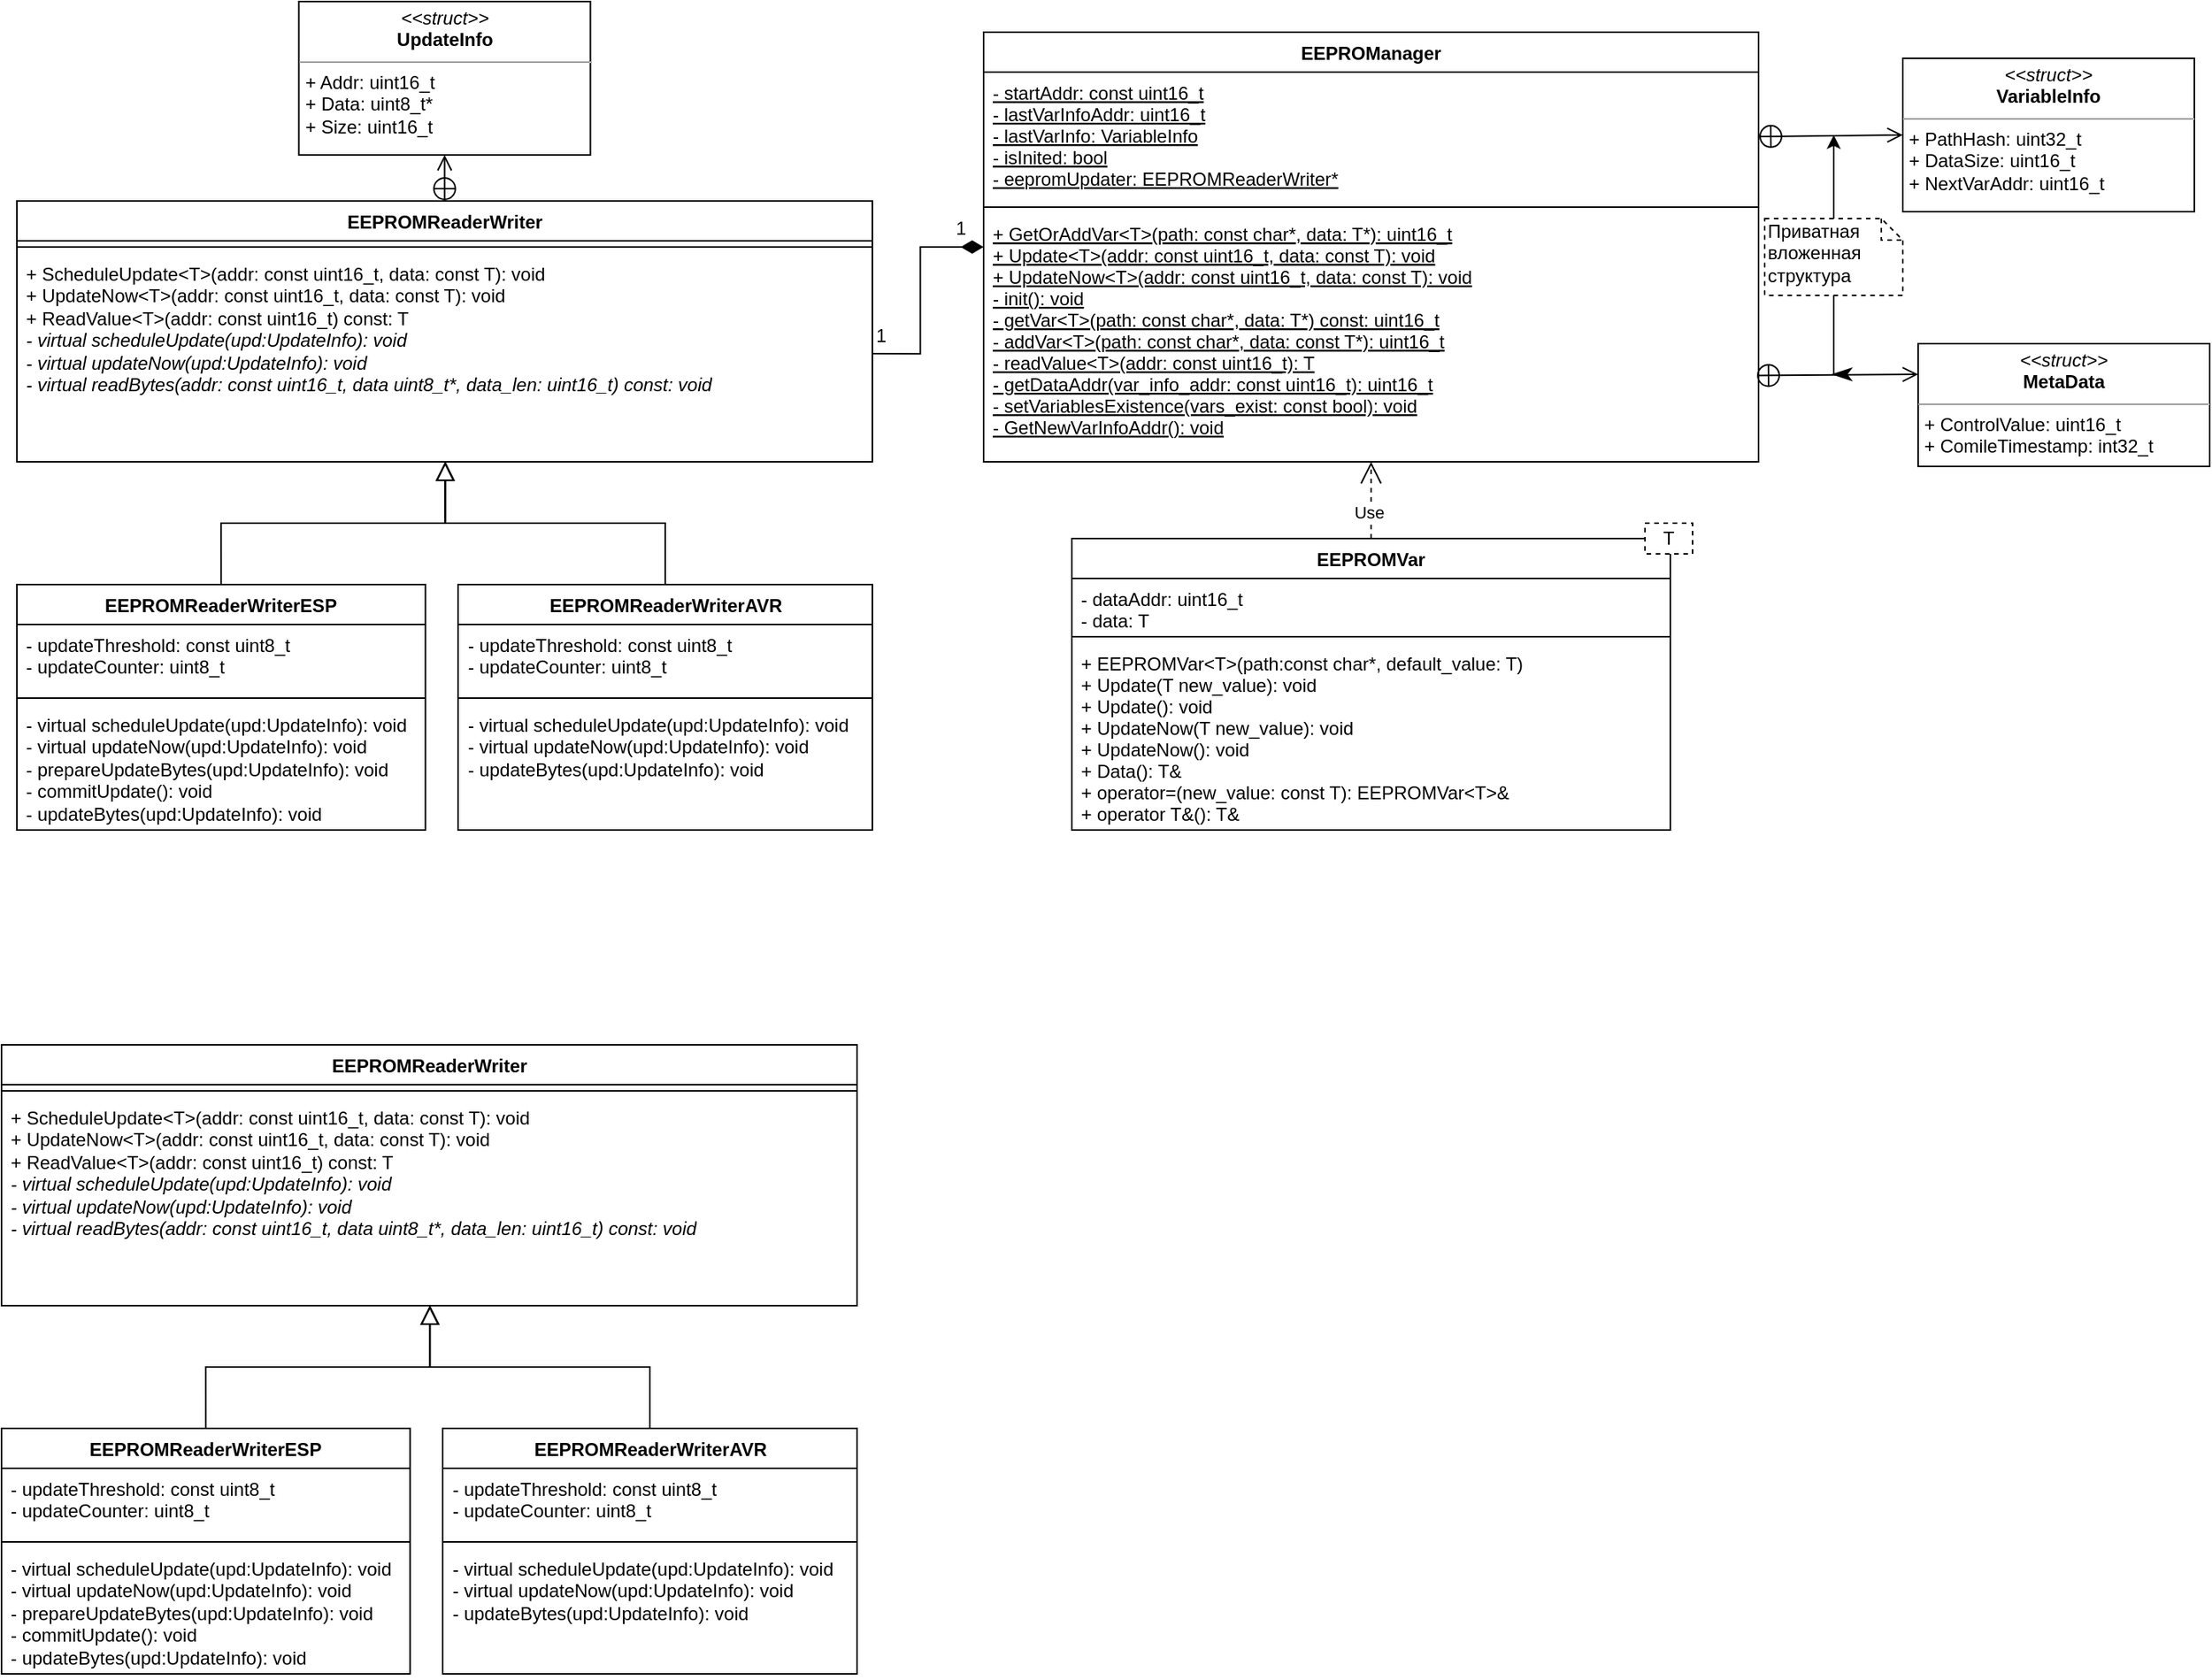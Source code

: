 <mxfile version="21.3.2" type="device">
  <diagram name="Страница 1" id="vi7Z5-RDzcJZjQspI_TG">
    <mxGraphModel dx="4014" dy="1704" grid="1" gridSize="10" guides="1" tooltips="1" connect="1" arrows="1" fold="1" page="1" pageScale="1" pageWidth="827" pageHeight="1169" math="0" shadow="0">
      <root>
        <mxCell id="0" />
        <mxCell id="1" parent="0" />
        <mxCell id="GAv3YF9YGl0GnqANNmxV-2" value="EEPROMVar" style="swimlane;fontStyle=1;align=center;verticalAlign=top;childLayout=stackLayout;horizontal=1;startSize=26;horizontalStack=0;resizeParent=1;resizeParentMax=0;resizeLast=0;collapsible=1;marginBottom=0;" vertex="1" parent="1">
          <mxGeometry x="-112.5" y="350" width="390" height="190" as="geometry" />
        </mxCell>
        <mxCell id="GAv3YF9YGl0GnqANNmxV-3" value="- dataAddr: uint16_t&#xa;- data: T" style="text;strokeColor=none;fillColor=none;align=left;verticalAlign=top;spacingLeft=4;spacingRight=4;overflow=hidden;rotatable=0;points=[[0,0.5],[1,0.5]];portConstraint=eastwest;fontStyle=0" vertex="1" parent="GAv3YF9YGl0GnqANNmxV-2">
          <mxGeometry y="26" width="390" height="34" as="geometry" />
        </mxCell>
        <mxCell id="GAv3YF9YGl0GnqANNmxV-4" value="" style="line;strokeWidth=1;fillColor=none;align=left;verticalAlign=middle;spacingTop=-1;spacingLeft=3;spacingRight=3;rotatable=0;labelPosition=right;points=[];portConstraint=eastwest;" vertex="1" parent="GAv3YF9YGl0GnqANNmxV-2">
          <mxGeometry y="60" width="390" height="8" as="geometry" />
        </mxCell>
        <mxCell id="GAv3YF9YGl0GnqANNmxV-5" value="+ EEPROMVar&lt;T&gt;(path:const char*, default_value: T)&#xa;+ Update(T new_value): void&#xa;+ Update(): void&#xa;+ UpdateNow(T new_value): void&#xa;+ UpdateNow(): void&#xa;+ Data(): T&amp;&#xa;+ operator=(new_value: const T): EEPROMVar&lt;T&gt;&amp;&#xa;+ operator T&amp;(): T&amp;" style="text;strokeColor=none;fillColor=none;align=left;verticalAlign=top;spacingLeft=4;spacingRight=4;overflow=hidden;rotatable=0;points=[[0,0.5],[1,0.5]];portConstraint=eastwest;" vertex="1" parent="GAv3YF9YGl0GnqANNmxV-2">
          <mxGeometry y="68" width="390" height="122" as="geometry" />
        </mxCell>
        <mxCell id="GAv3YF9YGl0GnqANNmxV-6" style="edgeStyle=orthogonalEdgeStyle;rounded=0;orthogonalLoop=1;jettySize=auto;html=1;entryX=1;entryY=0.482;entryDx=0;entryDy=0;endArrow=none;endFill=0;endSize=12;startArrow=diamondThin;startFill=1;startSize=12;entryPerimeter=0;" edge="1" parent="1" source="GAv3YF9YGl0GnqANNmxV-7" target="GAv3YF9YGl0GnqANNmxV-27">
          <mxGeometry relative="1" as="geometry" />
        </mxCell>
        <mxCell id="GAv3YF9YGl0GnqANNmxV-7" value="EEPROManager" style="swimlane;fontStyle=1;align=center;verticalAlign=top;childLayout=stackLayout;horizontal=1;startSize=26;horizontalStack=0;resizeParent=1;resizeParentMax=0;resizeLast=0;collapsible=1;marginBottom=0;" vertex="1" parent="1">
          <mxGeometry x="-170" y="20" width="505" height="280" as="geometry" />
        </mxCell>
        <mxCell id="GAv3YF9YGl0GnqANNmxV-8" value="- startAddr: const uint16_t&#xa;- lastVarInfoAddr: uint16_t&#xa;- lastVarInfo: VariableInfo&#xa;- isInited: bool&#xa;- eepromUpdater: EEPROMReaderWriter*" style="text;strokeColor=none;fillColor=none;align=left;verticalAlign=top;spacingLeft=4;spacingRight=4;overflow=hidden;rotatable=0;points=[[0,0.5],[1,0.5]];portConstraint=eastwest;fontStyle=4" vertex="1" parent="GAv3YF9YGl0GnqANNmxV-7">
          <mxGeometry y="26" width="505" height="84" as="geometry" />
        </mxCell>
        <mxCell id="GAv3YF9YGl0GnqANNmxV-9" value="" style="line;strokeWidth=1;fillColor=none;align=left;verticalAlign=middle;spacingTop=-1;spacingLeft=3;spacingRight=3;rotatable=0;labelPosition=right;points=[];portConstraint=eastwest;" vertex="1" parent="GAv3YF9YGl0GnqANNmxV-7">
          <mxGeometry y="110" width="505" height="8" as="geometry" />
        </mxCell>
        <mxCell id="GAv3YF9YGl0GnqANNmxV-10" value="+ GetOrAddVar&lt;T&gt;(path: const char*, data: T*): uint16_t&#xa;+ Update&lt;T&gt;(addr: const uint16_t, data: const T): void&#xa;+ UpdateNow&lt;T&gt;(addr: const uint16_t, data: const T): void&#xa;- init(): void&#xa;- getVar&lt;T&gt;(path: const char*, data: T*) const: uint16_t&#xa;- addVar&lt;T&gt;(path: const char*, data: const T*): uint16_t&#xa;- readValue&lt;T&gt;(addr: const uint16_t): T&#xa;- getDataAddr(var_info_addr: const uint16_t): uint16_t&#xa;- setVariablesExistence(vars_exist: const bool): void&#xa;- GetNewVarInfoAddr(): void" style="text;strokeColor=none;fillColor=none;align=left;verticalAlign=top;spacingLeft=4;spacingRight=4;overflow=hidden;rotatable=0;points=[[0,0.5],[1,0.5]];portConstraint=eastwest;fontStyle=4" vertex="1" parent="GAv3YF9YGl0GnqANNmxV-7">
          <mxGeometry y="118" width="505" height="162" as="geometry" />
        </mxCell>
        <mxCell id="GAv3YF9YGl0GnqANNmxV-11" value="&lt;p style=&quot;margin: 0px ; margin-top: 4px ; text-align: center&quot;&gt;&lt;i&gt;&amp;lt;&amp;lt;struct&amp;gt;&amp;gt;&lt;/i&gt;&lt;br&gt;&lt;b&gt;VariableInfo&lt;/b&gt;&lt;br&gt;&lt;/p&gt;&lt;hr size=&quot;1&quot;&gt;&lt;p style=&quot;margin: 0px ; margin-left: 4px&quot;&gt;+ PathHash: uint32_t&lt;br&gt;+ DataSize: uint16_t&lt;/p&gt;&lt;p style=&quot;margin: 0px ; margin-left: 4px&quot;&gt;+ NextVarAddr: uint16_t&lt;/p&gt;" style="verticalAlign=top;align=left;overflow=fill;fontSize=12;fontFamily=Helvetica;html=1;" vertex="1" parent="1">
          <mxGeometry x="429" y="37" width="190" height="100" as="geometry" />
        </mxCell>
        <mxCell id="GAv3YF9YGl0GnqANNmxV-12" value="T" style="rounded=0;whiteSpace=wrap;html=1;dashed=1;" vertex="1" parent="1">
          <mxGeometry x="261" y="340" width="31" height="20" as="geometry" />
        </mxCell>
        <mxCell id="GAv3YF9YGl0GnqANNmxV-20" style="edgeStyle=orthogonalEdgeStyle;rounded=0;orthogonalLoop=1;jettySize=auto;html=1;endArrow=classicThin;endFill=1;endSize=10;strokeWidth=1;exitX=0.5;exitY=1;exitDx=0;exitDy=0;exitPerimeter=0;" edge="1" parent="1" source="GAv3YF9YGl0GnqANNmxV-22">
          <mxGeometry relative="1" as="geometry">
            <mxPoint x="383" y="243" as="targetPoint" />
            <Array as="points">
              <mxPoint x="384" y="243" />
            </Array>
          </mxGeometry>
        </mxCell>
        <mxCell id="GAv3YF9YGl0GnqANNmxV-21" style="edgeStyle=orthogonalEdgeStyle;rounded=0;orthogonalLoop=1;jettySize=auto;html=1;" edge="1" parent="1" source="GAv3YF9YGl0GnqANNmxV-22">
          <mxGeometry relative="1" as="geometry">
            <mxPoint x="384" y="87" as="targetPoint" />
          </mxGeometry>
        </mxCell>
        <mxCell id="GAv3YF9YGl0GnqANNmxV-22" value="Приватная&lt;br&gt;вложенная&lt;br&gt;структура" style="shape=note;whiteSpace=wrap;html=1;size=14;verticalAlign=top;align=left;spacingTop=-6;dashed=1;" vertex="1" parent="1">
          <mxGeometry x="339" y="141.5" width="90" height="50" as="geometry" />
        </mxCell>
        <mxCell id="GAv3YF9YGl0GnqANNmxV-23" value="&lt;p style=&quot;margin: 0px ; margin-top: 4px ; text-align: center&quot;&gt;&lt;i&gt;&amp;lt;&amp;lt;struct&amp;gt;&amp;gt;&lt;/i&gt;&lt;br&gt;&lt;b&gt;MetaData&lt;/b&gt;&lt;br&gt;&lt;/p&gt;&lt;hr size=&quot;1&quot;&gt;&lt;p style=&quot;margin: 0px ; margin-left: 4px&quot;&gt;+ ControlValue: uint16_t&lt;br&gt;+ ComileTimestamp: int32_t&lt;/p&gt;" style="verticalAlign=top;align=left;overflow=fill;fontSize=12;fontFamily=Helvetica;html=1;" vertex="1" parent="1">
          <mxGeometry x="439" y="223" width="190" height="80" as="geometry" />
        </mxCell>
        <mxCell id="GAv3YF9YGl0GnqANNmxV-24" value="" style="endArrow=open;startArrow=circlePlus;endFill=0;startFill=0;endSize=8;html=1;strokeWidth=1;exitX=0.997;exitY=0.653;exitDx=0;exitDy=0;entryX=0;entryY=0.25;entryDx=0;entryDy=0;exitPerimeter=0;" edge="1" parent="1" source="GAv3YF9YGl0GnqANNmxV-10" target="GAv3YF9YGl0GnqANNmxV-23">
          <mxGeometry width="160" relative="1" as="geometry">
            <mxPoint x="347" y="88" as="sourcePoint" />
            <mxPoint x="462" y="88" as="targetPoint" />
          </mxGeometry>
        </mxCell>
        <mxCell id="GAv3YF9YGl0GnqANNmxV-25" value="EEPROMReaderWriter" style="swimlane;fontStyle=1;align=center;verticalAlign=top;childLayout=stackLayout;horizontal=1;startSize=26;horizontalStack=0;resizeParent=1;resizeParentMax=0;resizeLast=0;collapsible=1;marginBottom=0;whiteSpace=wrap;html=1;" vertex="1" parent="1">
          <mxGeometry x="-800" y="130" width="557.5" height="170" as="geometry" />
        </mxCell>
        <mxCell id="GAv3YF9YGl0GnqANNmxV-26" value="" style="line;strokeWidth=1;fillColor=none;align=left;verticalAlign=middle;spacingTop=-1;spacingLeft=3;spacingRight=3;rotatable=0;labelPosition=right;points=[];portConstraint=eastwest;strokeColor=inherit;" vertex="1" parent="GAv3YF9YGl0GnqANNmxV-25">
          <mxGeometry y="26" width="557.5" height="8" as="geometry" />
        </mxCell>
        <mxCell id="GAv3YF9YGl0GnqANNmxV-27" value="+ ScheduleUpdate&amp;lt;T&amp;gt;(addr: const uint16_t, data: const T): void&lt;br&gt;+ UpdateNow&amp;lt;T&amp;gt;(addr: const uint16_t, data: const T): void&lt;br style=&quot;border-color: var(--border-color); padding: 0px; margin: 0px;&quot;&gt;+ ReadValue&amp;lt;T&amp;gt;(addr: const uint16_t) const: T&lt;br&gt;&lt;i&gt;- virtual scheduleUpdate(upd:UpdateInfo): void&lt;br style=&quot;border-color: var(--border-color);&quot;&gt;- virtual updateNow(upd:UpdateInfo): void&lt;br&gt;- virtual readBytes(addr: const uint16_t, data uint8_t*, data_len: uint16_t) const: void&lt;/i&gt;" style="text;strokeColor=none;fillColor=none;align=left;verticalAlign=top;spacingLeft=4;spacingRight=4;overflow=hidden;rotatable=0;points=[[0,0.5],[1,0.5]];portConstraint=eastwest;whiteSpace=wrap;html=1;" vertex="1" parent="GAv3YF9YGl0GnqANNmxV-25">
          <mxGeometry y="34" width="557.5" height="136" as="geometry" />
        </mxCell>
        <mxCell id="GAv3YF9YGl0GnqANNmxV-28" style="edgeStyle=orthogonalEdgeStyle;rounded=0;orthogonalLoop=1;jettySize=auto;html=1;endArrow=block;endFill=0;endSize=10;exitX=0.5;exitY=0;exitDx=0;exitDy=0;" edge="1" parent="1" source="GAv3YF9YGl0GnqANNmxV-29">
          <mxGeometry relative="1" as="geometry">
            <Array as="points">
              <mxPoint x="-667" y="340" />
              <mxPoint x="-521" y="340" />
            </Array>
            <mxPoint x="-521" y="300" as="targetPoint" />
          </mxGeometry>
        </mxCell>
        <mxCell id="GAv3YF9YGl0GnqANNmxV-29" value="EEPROMReaderWriterESP" style="swimlane;fontStyle=1;align=center;verticalAlign=top;childLayout=stackLayout;horizontal=1;startSize=26;horizontalStack=0;resizeParent=1;resizeParentMax=0;resizeLast=0;collapsible=1;marginBottom=0;whiteSpace=wrap;html=1;" vertex="1" parent="1">
          <mxGeometry x="-800" y="380" width="266.25" height="160" as="geometry" />
        </mxCell>
        <mxCell id="GAv3YF9YGl0GnqANNmxV-30" value="- updateThreshold: const uint8_t&lt;br&gt;- updateCounter: uint8_t" style="text;strokeColor=none;fillColor=none;align=left;verticalAlign=top;spacingLeft=4;spacingRight=4;overflow=hidden;rotatable=0;points=[[0,0.5],[1,0.5]];portConstraint=eastwest;whiteSpace=wrap;html=1;" vertex="1" parent="GAv3YF9YGl0GnqANNmxV-29">
          <mxGeometry y="26" width="266.25" height="44" as="geometry" />
        </mxCell>
        <mxCell id="GAv3YF9YGl0GnqANNmxV-31" value="" style="line;strokeWidth=1;fillColor=none;align=left;verticalAlign=middle;spacingTop=-1;spacingLeft=3;spacingRight=3;rotatable=0;labelPosition=right;points=[];portConstraint=eastwest;strokeColor=inherit;" vertex="1" parent="GAv3YF9YGl0GnqANNmxV-29">
          <mxGeometry y="70" width="266.25" height="8" as="geometry" />
        </mxCell>
        <mxCell id="GAv3YF9YGl0GnqANNmxV-32" value="- virtual scheduleUpdate(upd:UpdateInfo): void&lt;br style=&quot;border-color: var(--border-color);&quot;&gt;- virtual updateNow(upd:UpdateInfo): void&lt;br&gt;- prepareUpdateBytes(upd:UpdateInfo): void&lt;br&gt;- commitUpdate(): void&lt;br style=&quot;border-color: var(--border-color); padding: 0px; margin: 0px;&quot;&gt;- updateBytes(upd:UpdateInfo): void" style="text;strokeColor=none;fillColor=none;align=left;verticalAlign=top;spacingLeft=4;spacingRight=4;overflow=hidden;rotatable=0;points=[[0,0.5],[1,0.5]];portConstraint=eastwest;whiteSpace=wrap;html=1;" vertex="1" parent="GAv3YF9YGl0GnqANNmxV-29">
          <mxGeometry y="78" width="266.25" height="82" as="geometry" />
        </mxCell>
        <mxCell id="GAv3YF9YGl0GnqANNmxV-33" value="Use" style="endArrow=open;endSize=12;dashed=1;html=1;rounded=0;exitX=0.5;exitY=0;exitDx=0;exitDy=0;" edge="1" parent="1" source="GAv3YF9YGl0GnqANNmxV-2" target="GAv3YF9YGl0GnqANNmxV-10">
          <mxGeometry x="-0.31" y="2" width="160" relative="1" as="geometry">
            <mxPoint x="81" y="694.5" as="sourcePoint" />
            <mxPoint x="77" y="636.5" as="targetPoint" />
            <mxPoint as="offset" />
          </mxGeometry>
        </mxCell>
        <mxCell id="GAv3YF9YGl0GnqANNmxV-34" value="1" style="text;html=1;resizable=0;points=[];autosize=1;align=left;verticalAlign=top;spacingTop=-4;" vertex="1" parent="1">
          <mxGeometry x="-242.5" y="208" width="20" height="20" as="geometry" />
        </mxCell>
        <mxCell id="GAv3YF9YGl0GnqANNmxV-36" value="&lt;p style=&quot;margin: 0px ; margin-top: 4px ; text-align: center&quot;&gt;&lt;i&gt;&amp;lt;&amp;lt;struct&amp;gt;&amp;gt;&lt;/i&gt;&lt;br&gt;&lt;b&gt;UpdateInfo&lt;/b&gt;&lt;br&gt;&lt;/p&gt;&lt;hr size=&quot;1&quot;&gt;&lt;p style=&quot;margin: 0px ; margin-left: 4px&quot;&gt;+ Addr: uint16_t&lt;br&gt;+ Data: uint8_t*&lt;/p&gt;&lt;p style=&quot;margin: 0px ; margin-left: 4px&quot;&gt;+ Size: uint16_t&lt;/p&gt;" style="verticalAlign=top;align=left;overflow=fill;fontSize=12;fontFamily=Helvetica;html=1;" vertex="1" parent="1">
          <mxGeometry x="-616.25" width="190" height="100" as="geometry" />
        </mxCell>
        <mxCell id="GAv3YF9YGl0GnqANNmxV-37" style="edgeStyle=orthogonalEdgeStyle;rounded=0;orthogonalLoop=1;jettySize=auto;html=1;endArrow=block;endFill=0;startSize=10;endSize=10;entryX=0.501;entryY=0.999;entryDx=0;entryDy=0;entryPerimeter=0;exitX=0.5;exitY=0;exitDx=0;exitDy=0;" edge="1" parent="1" source="GAv3YF9YGl0GnqANNmxV-38" target="GAv3YF9YGl0GnqANNmxV-27">
          <mxGeometry relative="1" as="geometry">
            <Array as="points">
              <mxPoint x="-377" y="340" />
              <mxPoint x="-521" y="340" />
            </Array>
            <mxPoint x="-550.714" y="530" as="targetPoint" />
          </mxGeometry>
        </mxCell>
        <mxCell id="GAv3YF9YGl0GnqANNmxV-38" value="EEPROMReaderWriterAVR" style="swimlane;fontStyle=1;align=center;verticalAlign=top;childLayout=stackLayout;horizontal=1;startSize=26;horizontalStack=0;resizeParent=1;resizeParentMax=0;resizeLast=0;collapsible=1;marginBottom=0;whiteSpace=wrap;html=1;" vertex="1" parent="1">
          <mxGeometry x="-512.5" y="380" width="270" height="160" as="geometry" />
        </mxCell>
        <mxCell id="GAv3YF9YGl0GnqANNmxV-39" value="- updateThreshold: const uint8_t&lt;br&gt;- updateCounter: uint8_t" style="text;strokeColor=none;fillColor=none;align=left;verticalAlign=top;spacingLeft=4;spacingRight=4;overflow=hidden;rotatable=0;points=[[0,0.5],[1,0.5]];portConstraint=eastwest;whiteSpace=wrap;html=1;" vertex="1" parent="GAv3YF9YGl0GnqANNmxV-38">
          <mxGeometry y="26" width="270" height="44" as="geometry" />
        </mxCell>
        <mxCell id="GAv3YF9YGl0GnqANNmxV-40" value="" style="line;strokeWidth=1;fillColor=none;align=left;verticalAlign=middle;spacingTop=-1;spacingLeft=3;spacingRight=3;rotatable=0;labelPosition=right;points=[];portConstraint=eastwest;strokeColor=inherit;" vertex="1" parent="GAv3YF9YGl0GnqANNmxV-38">
          <mxGeometry y="70" width="270" height="8" as="geometry" />
        </mxCell>
        <mxCell id="GAv3YF9YGl0GnqANNmxV-41" value="- virtual scheduleUpdate(upd:UpdateInfo): void&lt;br style=&quot;border-color: var(--border-color);&quot;&gt;- virtual updateNow(upd:UpdateInfo): void&lt;br style=&quot;border-color: var(--border-color); padding: 0px; margin: 0px;&quot;&gt;- updateBytes(upd:UpdateInfo): void" style="text;strokeColor=none;fillColor=none;align=left;verticalAlign=top;spacingLeft=4;spacingRight=4;overflow=hidden;rotatable=0;points=[[0,0.5],[1,0.5]];portConstraint=eastwest;whiteSpace=wrap;html=1;" vertex="1" parent="GAv3YF9YGl0GnqANNmxV-38">
          <mxGeometry y="78" width="270" height="82" as="geometry" />
        </mxCell>
        <mxCell id="GAv3YF9YGl0GnqANNmxV-42" value="" style="endArrow=open;startArrow=circlePlus;endFill=0;startFill=0;endSize=8;html=1;strokeWidth=1;exitX=1;exitY=0.5;exitDx=0;exitDy=0;entryX=0;entryY=0.5;entryDx=0;entryDy=0;" edge="1" parent="1" source="GAv3YF9YGl0GnqANNmxV-8" target="GAv3YF9YGl0GnqANNmxV-11">
          <mxGeometry width="160" relative="1" as="geometry">
            <mxPoint x="345" y="254" as="sourcePoint" />
            <mxPoint x="462" y="254" as="targetPoint" />
          </mxGeometry>
        </mxCell>
        <mxCell id="GAv3YF9YGl0GnqANNmxV-43" value="" style="endArrow=open;startArrow=circlePlus;endFill=0;startFill=0;endSize=8;html=1;strokeWidth=1;exitX=0.5;exitY=0;exitDx=0;exitDy=0;" edge="1" parent="1" source="GAv3YF9YGl0GnqANNmxV-25" target="GAv3YF9YGl0GnqANNmxV-36">
          <mxGeometry width="160" relative="1" as="geometry">
            <mxPoint x="480" y="800" as="sourcePoint" />
            <mxPoint x="578.75" y="1036" as="targetPoint" />
          </mxGeometry>
        </mxCell>
        <mxCell id="GAv3YF9YGl0GnqANNmxV-45" value="1" style="text;html=1;resizable=0;points=[];autosize=1;align=left;verticalAlign=top;spacingTop=-4;" vertex="1" parent="1">
          <mxGeometry x="-190" y="138" width="20" height="20" as="geometry" />
        </mxCell>
        <mxCell id="GAv3YF9YGl0GnqANNmxV-46" value="EEPROMReaderWriter" style="swimlane;fontStyle=1;align=center;verticalAlign=top;childLayout=stackLayout;horizontal=1;startSize=26;horizontalStack=0;resizeParent=1;resizeParentMax=0;resizeLast=0;collapsible=1;marginBottom=0;whiteSpace=wrap;html=1;" vertex="1" parent="1">
          <mxGeometry x="-810" y="680" width="557.5" height="170" as="geometry" />
        </mxCell>
        <mxCell id="GAv3YF9YGl0GnqANNmxV-47" value="" style="line;strokeWidth=1;fillColor=none;align=left;verticalAlign=middle;spacingTop=-1;spacingLeft=3;spacingRight=3;rotatable=0;labelPosition=right;points=[];portConstraint=eastwest;strokeColor=inherit;" vertex="1" parent="GAv3YF9YGl0GnqANNmxV-46">
          <mxGeometry y="26" width="557.5" height="8" as="geometry" />
        </mxCell>
        <mxCell id="GAv3YF9YGl0GnqANNmxV-48" value="+ ScheduleUpdate&amp;lt;T&amp;gt;(addr: const uint16_t, data: const T): void&lt;br&gt;+ UpdateNow&amp;lt;T&amp;gt;(addr: const uint16_t, data: const T): void&lt;br style=&quot;border-color: var(--border-color); padding: 0px; margin: 0px;&quot;&gt;+ ReadValue&amp;lt;T&amp;gt;(addr: const uint16_t) const: T&lt;br&gt;&lt;i&gt;- virtual scheduleUpdate(upd:UpdateInfo): void&lt;br style=&quot;border-color: var(--border-color);&quot;&gt;- virtual updateNow(upd:UpdateInfo): void&lt;br&gt;- virtual readBytes(addr: const uint16_t, data uint8_t*, data_len: uint16_t) const: void&lt;/i&gt;" style="text;strokeColor=none;fillColor=none;align=left;verticalAlign=top;spacingLeft=4;spacingRight=4;overflow=hidden;rotatable=0;points=[[0,0.5],[1,0.5]];portConstraint=eastwest;whiteSpace=wrap;html=1;" vertex="1" parent="GAv3YF9YGl0GnqANNmxV-46">
          <mxGeometry y="34" width="557.5" height="136" as="geometry" />
        </mxCell>
        <mxCell id="GAv3YF9YGl0GnqANNmxV-49" style="edgeStyle=orthogonalEdgeStyle;rounded=0;orthogonalLoop=1;jettySize=auto;html=1;endArrow=block;endFill=0;endSize=10;exitX=0.5;exitY=0;exitDx=0;exitDy=0;" edge="1" parent="1" source="GAv3YF9YGl0GnqANNmxV-50">
          <mxGeometry relative="1" as="geometry">
            <Array as="points">
              <mxPoint x="-677" y="890" />
              <mxPoint x="-531" y="890" />
            </Array>
            <mxPoint x="-531" y="850" as="targetPoint" />
          </mxGeometry>
        </mxCell>
        <mxCell id="GAv3YF9YGl0GnqANNmxV-50" value="EEPROMReaderWriterESP" style="swimlane;fontStyle=1;align=center;verticalAlign=top;childLayout=stackLayout;horizontal=1;startSize=26;horizontalStack=0;resizeParent=1;resizeParentMax=0;resizeLast=0;collapsible=1;marginBottom=0;whiteSpace=wrap;html=1;" vertex="1" parent="1">
          <mxGeometry x="-810" y="930" width="266.25" height="160" as="geometry" />
        </mxCell>
        <mxCell id="GAv3YF9YGl0GnqANNmxV-51" value="- updateThreshold: const uint8_t&lt;br&gt;- updateCounter: uint8_t" style="text;strokeColor=none;fillColor=none;align=left;verticalAlign=top;spacingLeft=4;spacingRight=4;overflow=hidden;rotatable=0;points=[[0,0.5],[1,0.5]];portConstraint=eastwest;whiteSpace=wrap;html=1;" vertex="1" parent="GAv3YF9YGl0GnqANNmxV-50">
          <mxGeometry y="26" width="266.25" height="44" as="geometry" />
        </mxCell>
        <mxCell id="GAv3YF9YGl0GnqANNmxV-52" value="" style="line;strokeWidth=1;fillColor=none;align=left;verticalAlign=middle;spacingTop=-1;spacingLeft=3;spacingRight=3;rotatable=0;labelPosition=right;points=[];portConstraint=eastwest;strokeColor=inherit;" vertex="1" parent="GAv3YF9YGl0GnqANNmxV-50">
          <mxGeometry y="70" width="266.25" height="8" as="geometry" />
        </mxCell>
        <mxCell id="GAv3YF9YGl0GnqANNmxV-53" value="- virtual scheduleUpdate(upd:UpdateInfo): void&lt;br style=&quot;border-color: var(--border-color);&quot;&gt;- virtual updateNow(upd:UpdateInfo): void&lt;br&gt;- prepareUpdateBytes(upd:UpdateInfo): void&lt;br&gt;- commitUpdate(): void&lt;br style=&quot;border-color: var(--border-color); padding: 0px; margin: 0px;&quot;&gt;- updateBytes(upd:UpdateInfo): void" style="text;strokeColor=none;fillColor=none;align=left;verticalAlign=top;spacingLeft=4;spacingRight=4;overflow=hidden;rotatable=0;points=[[0,0.5],[1,0.5]];portConstraint=eastwest;whiteSpace=wrap;html=1;" vertex="1" parent="GAv3YF9YGl0GnqANNmxV-50">
          <mxGeometry y="78" width="266.25" height="82" as="geometry" />
        </mxCell>
        <mxCell id="GAv3YF9YGl0GnqANNmxV-55" style="edgeStyle=orthogonalEdgeStyle;rounded=0;orthogonalLoop=1;jettySize=auto;html=1;endArrow=block;endFill=0;startSize=10;endSize=10;entryX=0.501;entryY=0.999;entryDx=0;entryDy=0;entryPerimeter=0;exitX=0.5;exitY=0;exitDx=0;exitDy=0;" edge="1" parent="1" source="GAv3YF9YGl0GnqANNmxV-56" target="GAv3YF9YGl0GnqANNmxV-48">
          <mxGeometry relative="1" as="geometry">
            <Array as="points">
              <mxPoint x="-387" y="890" />
              <mxPoint x="-531" y="890" />
            </Array>
            <mxPoint x="-560.714" y="1080" as="targetPoint" />
          </mxGeometry>
        </mxCell>
        <mxCell id="GAv3YF9YGl0GnqANNmxV-56" value="EEPROMReaderWriterAVR" style="swimlane;fontStyle=1;align=center;verticalAlign=top;childLayout=stackLayout;horizontal=1;startSize=26;horizontalStack=0;resizeParent=1;resizeParentMax=0;resizeLast=0;collapsible=1;marginBottom=0;whiteSpace=wrap;html=1;" vertex="1" parent="1">
          <mxGeometry x="-522.5" y="930" width="270" height="160" as="geometry" />
        </mxCell>
        <mxCell id="GAv3YF9YGl0GnqANNmxV-57" value="- updateThreshold: const uint8_t&lt;br&gt;- updateCounter: uint8_t" style="text;strokeColor=none;fillColor=none;align=left;verticalAlign=top;spacingLeft=4;spacingRight=4;overflow=hidden;rotatable=0;points=[[0,0.5],[1,0.5]];portConstraint=eastwest;whiteSpace=wrap;html=1;" vertex="1" parent="GAv3YF9YGl0GnqANNmxV-56">
          <mxGeometry y="26" width="270" height="44" as="geometry" />
        </mxCell>
        <mxCell id="GAv3YF9YGl0GnqANNmxV-58" value="" style="line;strokeWidth=1;fillColor=none;align=left;verticalAlign=middle;spacingTop=-1;spacingLeft=3;spacingRight=3;rotatable=0;labelPosition=right;points=[];portConstraint=eastwest;strokeColor=inherit;" vertex="1" parent="GAv3YF9YGl0GnqANNmxV-56">
          <mxGeometry y="70" width="270" height="8" as="geometry" />
        </mxCell>
        <mxCell id="GAv3YF9YGl0GnqANNmxV-59" value="- virtual scheduleUpdate(upd:UpdateInfo): void&lt;br style=&quot;border-color: var(--border-color);&quot;&gt;- virtual updateNow(upd:UpdateInfo): void&lt;br style=&quot;border-color: var(--border-color); padding: 0px; margin: 0px;&quot;&gt;- updateBytes(upd:UpdateInfo): void" style="text;strokeColor=none;fillColor=none;align=left;verticalAlign=top;spacingLeft=4;spacingRight=4;overflow=hidden;rotatable=0;points=[[0,0.5],[1,0.5]];portConstraint=eastwest;whiteSpace=wrap;html=1;" vertex="1" parent="GAv3YF9YGl0GnqANNmxV-56">
          <mxGeometry y="78" width="270" height="82" as="geometry" />
        </mxCell>
      </root>
    </mxGraphModel>
  </diagram>
</mxfile>
